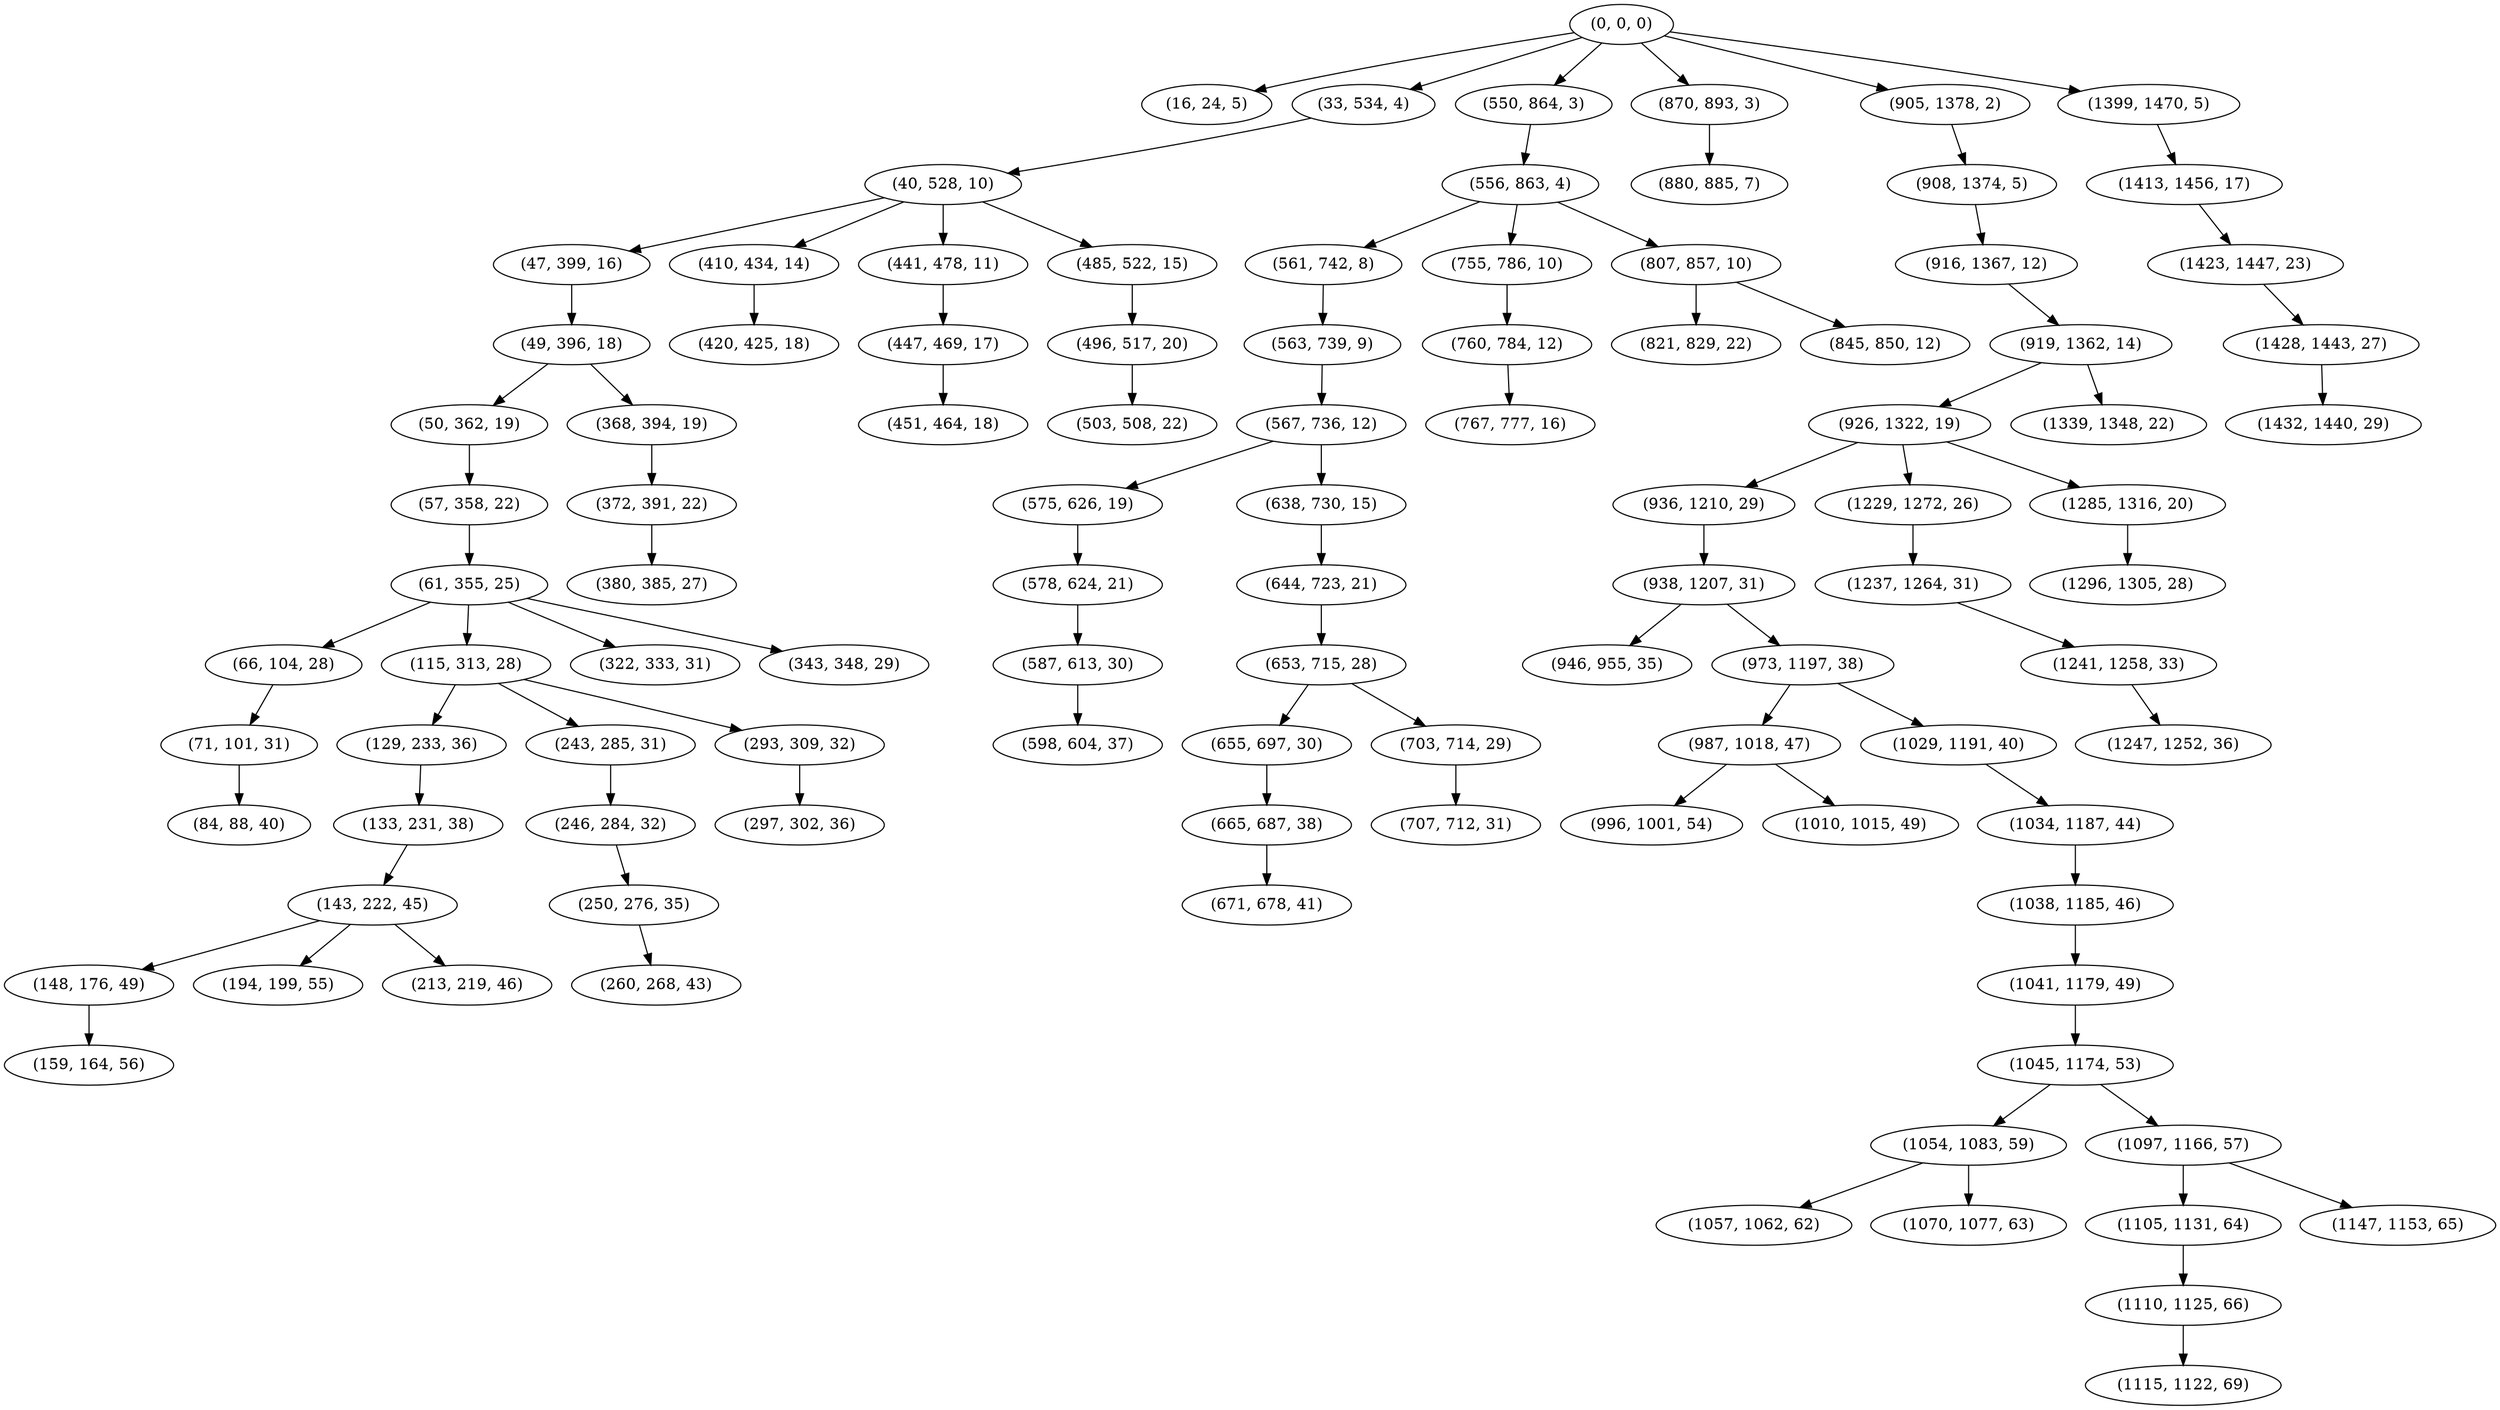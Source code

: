 digraph tree {
    "(0, 0, 0)";
    "(16, 24, 5)";
    "(33, 534, 4)";
    "(40, 528, 10)";
    "(47, 399, 16)";
    "(49, 396, 18)";
    "(50, 362, 19)";
    "(57, 358, 22)";
    "(61, 355, 25)";
    "(66, 104, 28)";
    "(71, 101, 31)";
    "(84, 88, 40)";
    "(115, 313, 28)";
    "(129, 233, 36)";
    "(133, 231, 38)";
    "(143, 222, 45)";
    "(148, 176, 49)";
    "(159, 164, 56)";
    "(194, 199, 55)";
    "(213, 219, 46)";
    "(243, 285, 31)";
    "(246, 284, 32)";
    "(250, 276, 35)";
    "(260, 268, 43)";
    "(293, 309, 32)";
    "(297, 302, 36)";
    "(322, 333, 31)";
    "(343, 348, 29)";
    "(368, 394, 19)";
    "(372, 391, 22)";
    "(380, 385, 27)";
    "(410, 434, 14)";
    "(420, 425, 18)";
    "(441, 478, 11)";
    "(447, 469, 17)";
    "(451, 464, 18)";
    "(485, 522, 15)";
    "(496, 517, 20)";
    "(503, 508, 22)";
    "(550, 864, 3)";
    "(556, 863, 4)";
    "(561, 742, 8)";
    "(563, 739, 9)";
    "(567, 736, 12)";
    "(575, 626, 19)";
    "(578, 624, 21)";
    "(587, 613, 30)";
    "(598, 604, 37)";
    "(638, 730, 15)";
    "(644, 723, 21)";
    "(653, 715, 28)";
    "(655, 697, 30)";
    "(665, 687, 38)";
    "(671, 678, 41)";
    "(703, 714, 29)";
    "(707, 712, 31)";
    "(755, 786, 10)";
    "(760, 784, 12)";
    "(767, 777, 16)";
    "(807, 857, 10)";
    "(821, 829, 22)";
    "(845, 850, 12)";
    "(870, 893, 3)";
    "(880, 885, 7)";
    "(905, 1378, 2)";
    "(908, 1374, 5)";
    "(916, 1367, 12)";
    "(919, 1362, 14)";
    "(926, 1322, 19)";
    "(936, 1210, 29)";
    "(938, 1207, 31)";
    "(946, 955, 35)";
    "(973, 1197, 38)";
    "(987, 1018, 47)";
    "(996, 1001, 54)";
    "(1010, 1015, 49)";
    "(1029, 1191, 40)";
    "(1034, 1187, 44)";
    "(1038, 1185, 46)";
    "(1041, 1179, 49)";
    "(1045, 1174, 53)";
    "(1054, 1083, 59)";
    "(1057, 1062, 62)";
    "(1070, 1077, 63)";
    "(1097, 1166, 57)";
    "(1105, 1131, 64)";
    "(1110, 1125, 66)";
    "(1115, 1122, 69)";
    "(1147, 1153, 65)";
    "(1229, 1272, 26)";
    "(1237, 1264, 31)";
    "(1241, 1258, 33)";
    "(1247, 1252, 36)";
    "(1285, 1316, 20)";
    "(1296, 1305, 28)";
    "(1339, 1348, 22)";
    "(1399, 1470, 5)";
    "(1413, 1456, 17)";
    "(1423, 1447, 23)";
    "(1428, 1443, 27)";
    "(1432, 1440, 29)";
    "(0, 0, 0)" -> "(16, 24, 5)";
    "(0, 0, 0)" -> "(33, 534, 4)";
    "(0, 0, 0)" -> "(550, 864, 3)";
    "(0, 0, 0)" -> "(870, 893, 3)";
    "(0, 0, 0)" -> "(905, 1378, 2)";
    "(0, 0, 0)" -> "(1399, 1470, 5)";
    "(33, 534, 4)" -> "(40, 528, 10)";
    "(40, 528, 10)" -> "(47, 399, 16)";
    "(40, 528, 10)" -> "(410, 434, 14)";
    "(40, 528, 10)" -> "(441, 478, 11)";
    "(40, 528, 10)" -> "(485, 522, 15)";
    "(47, 399, 16)" -> "(49, 396, 18)";
    "(49, 396, 18)" -> "(50, 362, 19)";
    "(49, 396, 18)" -> "(368, 394, 19)";
    "(50, 362, 19)" -> "(57, 358, 22)";
    "(57, 358, 22)" -> "(61, 355, 25)";
    "(61, 355, 25)" -> "(66, 104, 28)";
    "(61, 355, 25)" -> "(115, 313, 28)";
    "(61, 355, 25)" -> "(322, 333, 31)";
    "(61, 355, 25)" -> "(343, 348, 29)";
    "(66, 104, 28)" -> "(71, 101, 31)";
    "(71, 101, 31)" -> "(84, 88, 40)";
    "(115, 313, 28)" -> "(129, 233, 36)";
    "(115, 313, 28)" -> "(243, 285, 31)";
    "(115, 313, 28)" -> "(293, 309, 32)";
    "(129, 233, 36)" -> "(133, 231, 38)";
    "(133, 231, 38)" -> "(143, 222, 45)";
    "(143, 222, 45)" -> "(148, 176, 49)";
    "(143, 222, 45)" -> "(194, 199, 55)";
    "(143, 222, 45)" -> "(213, 219, 46)";
    "(148, 176, 49)" -> "(159, 164, 56)";
    "(243, 285, 31)" -> "(246, 284, 32)";
    "(246, 284, 32)" -> "(250, 276, 35)";
    "(250, 276, 35)" -> "(260, 268, 43)";
    "(293, 309, 32)" -> "(297, 302, 36)";
    "(368, 394, 19)" -> "(372, 391, 22)";
    "(372, 391, 22)" -> "(380, 385, 27)";
    "(410, 434, 14)" -> "(420, 425, 18)";
    "(441, 478, 11)" -> "(447, 469, 17)";
    "(447, 469, 17)" -> "(451, 464, 18)";
    "(485, 522, 15)" -> "(496, 517, 20)";
    "(496, 517, 20)" -> "(503, 508, 22)";
    "(550, 864, 3)" -> "(556, 863, 4)";
    "(556, 863, 4)" -> "(561, 742, 8)";
    "(556, 863, 4)" -> "(755, 786, 10)";
    "(556, 863, 4)" -> "(807, 857, 10)";
    "(561, 742, 8)" -> "(563, 739, 9)";
    "(563, 739, 9)" -> "(567, 736, 12)";
    "(567, 736, 12)" -> "(575, 626, 19)";
    "(567, 736, 12)" -> "(638, 730, 15)";
    "(575, 626, 19)" -> "(578, 624, 21)";
    "(578, 624, 21)" -> "(587, 613, 30)";
    "(587, 613, 30)" -> "(598, 604, 37)";
    "(638, 730, 15)" -> "(644, 723, 21)";
    "(644, 723, 21)" -> "(653, 715, 28)";
    "(653, 715, 28)" -> "(655, 697, 30)";
    "(653, 715, 28)" -> "(703, 714, 29)";
    "(655, 697, 30)" -> "(665, 687, 38)";
    "(665, 687, 38)" -> "(671, 678, 41)";
    "(703, 714, 29)" -> "(707, 712, 31)";
    "(755, 786, 10)" -> "(760, 784, 12)";
    "(760, 784, 12)" -> "(767, 777, 16)";
    "(807, 857, 10)" -> "(821, 829, 22)";
    "(807, 857, 10)" -> "(845, 850, 12)";
    "(870, 893, 3)" -> "(880, 885, 7)";
    "(905, 1378, 2)" -> "(908, 1374, 5)";
    "(908, 1374, 5)" -> "(916, 1367, 12)";
    "(916, 1367, 12)" -> "(919, 1362, 14)";
    "(919, 1362, 14)" -> "(926, 1322, 19)";
    "(919, 1362, 14)" -> "(1339, 1348, 22)";
    "(926, 1322, 19)" -> "(936, 1210, 29)";
    "(926, 1322, 19)" -> "(1229, 1272, 26)";
    "(926, 1322, 19)" -> "(1285, 1316, 20)";
    "(936, 1210, 29)" -> "(938, 1207, 31)";
    "(938, 1207, 31)" -> "(946, 955, 35)";
    "(938, 1207, 31)" -> "(973, 1197, 38)";
    "(973, 1197, 38)" -> "(987, 1018, 47)";
    "(973, 1197, 38)" -> "(1029, 1191, 40)";
    "(987, 1018, 47)" -> "(996, 1001, 54)";
    "(987, 1018, 47)" -> "(1010, 1015, 49)";
    "(1029, 1191, 40)" -> "(1034, 1187, 44)";
    "(1034, 1187, 44)" -> "(1038, 1185, 46)";
    "(1038, 1185, 46)" -> "(1041, 1179, 49)";
    "(1041, 1179, 49)" -> "(1045, 1174, 53)";
    "(1045, 1174, 53)" -> "(1054, 1083, 59)";
    "(1045, 1174, 53)" -> "(1097, 1166, 57)";
    "(1054, 1083, 59)" -> "(1057, 1062, 62)";
    "(1054, 1083, 59)" -> "(1070, 1077, 63)";
    "(1097, 1166, 57)" -> "(1105, 1131, 64)";
    "(1097, 1166, 57)" -> "(1147, 1153, 65)";
    "(1105, 1131, 64)" -> "(1110, 1125, 66)";
    "(1110, 1125, 66)" -> "(1115, 1122, 69)";
    "(1229, 1272, 26)" -> "(1237, 1264, 31)";
    "(1237, 1264, 31)" -> "(1241, 1258, 33)";
    "(1241, 1258, 33)" -> "(1247, 1252, 36)";
    "(1285, 1316, 20)" -> "(1296, 1305, 28)";
    "(1399, 1470, 5)" -> "(1413, 1456, 17)";
    "(1413, 1456, 17)" -> "(1423, 1447, 23)";
    "(1423, 1447, 23)" -> "(1428, 1443, 27)";
    "(1428, 1443, 27)" -> "(1432, 1440, 29)";
}
